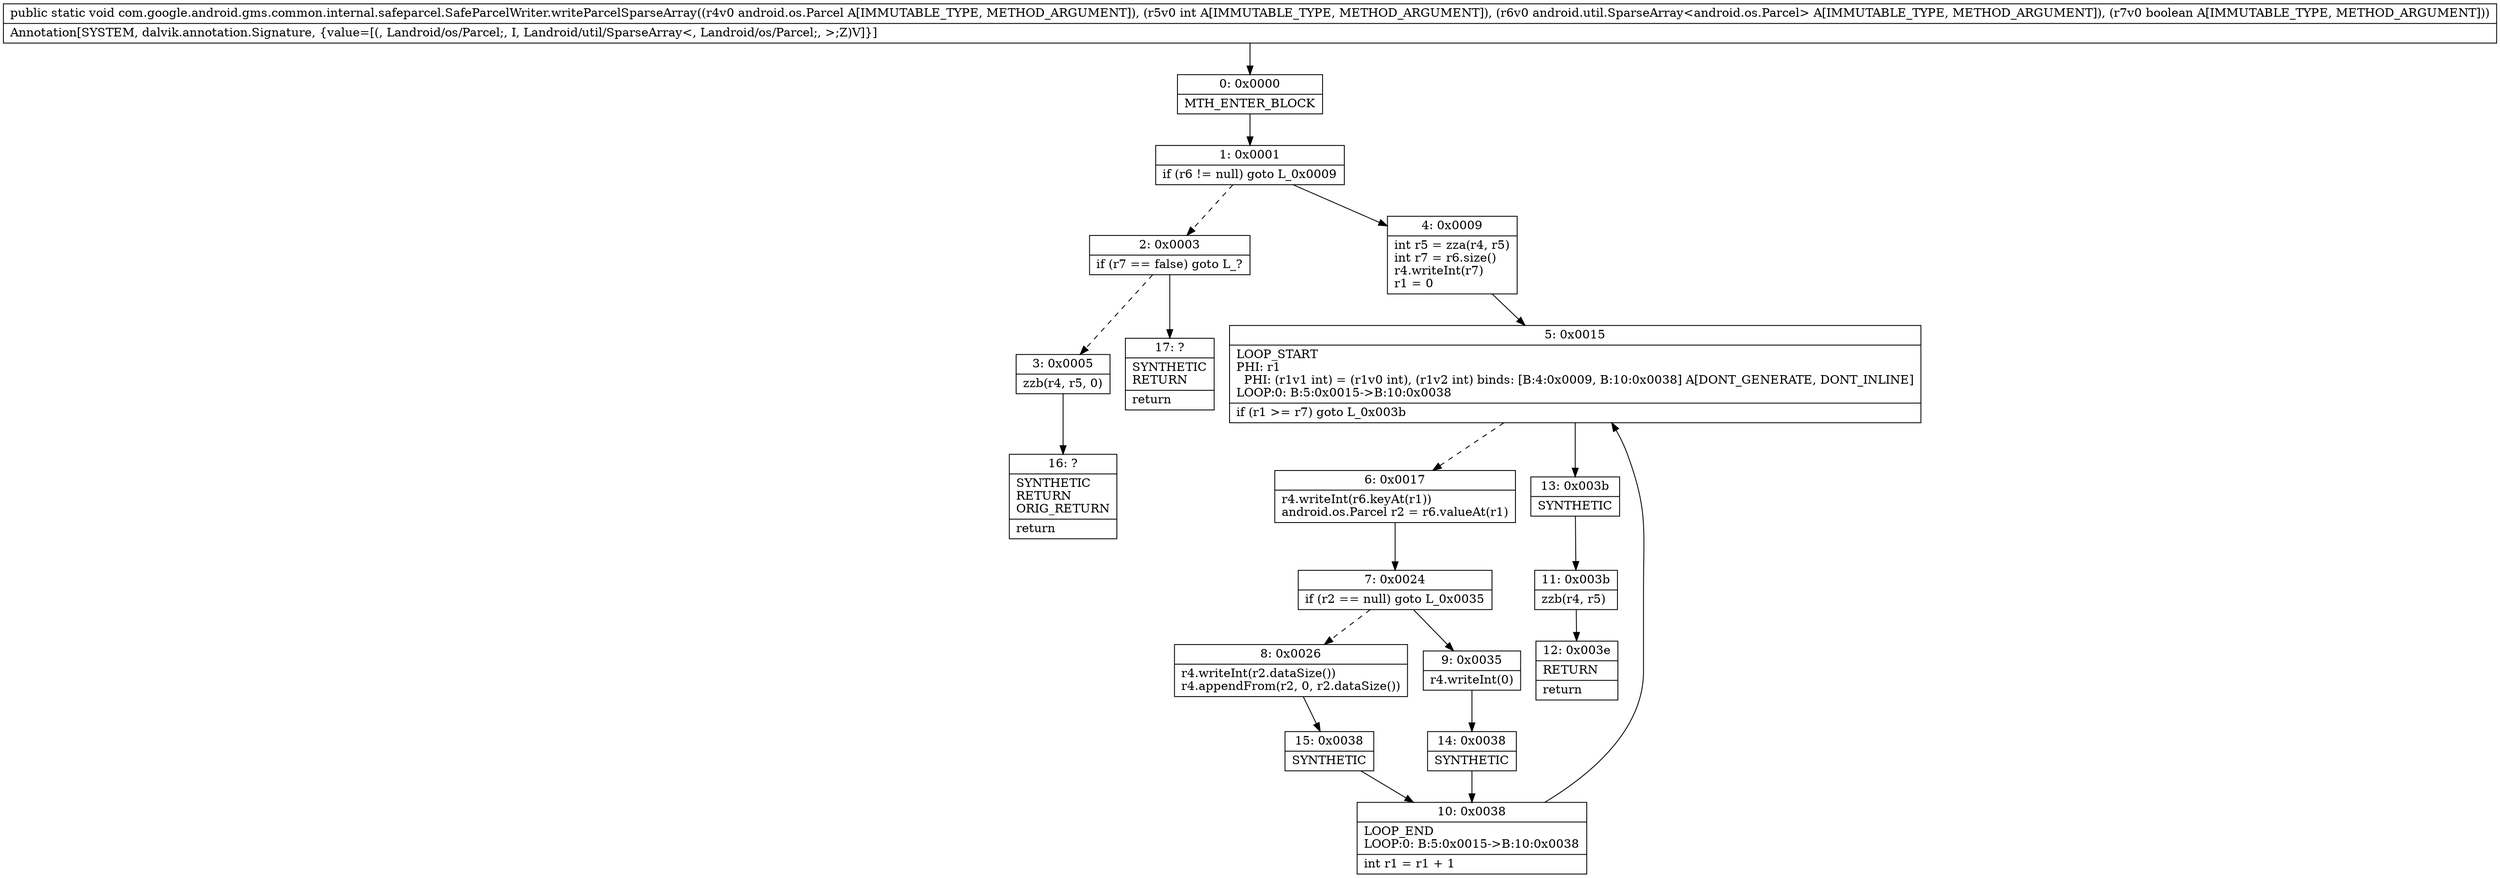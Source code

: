 digraph "CFG forcom.google.android.gms.common.internal.safeparcel.SafeParcelWriter.writeParcelSparseArray(Landroid\/os\/Parcel;ILandroid\/util\/SparseArray;Z)V" {
Node_0 [shape=record,label="{0\:\ 0x0000|MTH_ENTER_BLOCK\l}"];
Node_1 [shape=record,label="{1\:\ 0x0001|if (r6 != null) goto L_0x0009\l}"];
Node_2 [shape=record,label="{2\:\ 0x0003|if (r7 == false) goto L_?\l}"];
Node_3 [shape=record,label="{3\:\ 0x0005|zzb(r4, r5, 0)\l}"];
Node_4 [shape=record,label="{4\:\ 0x0009|int r5 = zza(r4, r5)\lint r7 = r6.size()\lr4.writeInt(r7)\lr1 = 0\l}"];
Node_5 [shape=record,label="{5\:\ 0x0015|LOOP_START\lPHI: r1 \l  PHI: (r1v1 int) = (r1v0 int), (r1v2 int) binds: [B:4:0x0009, B:10:0x0038] A[DONT_GENERATE, DONT_INLINE]\lLOOP:0: B:5:0x0015\-\>B:10:0x0038\l|if (r1 \>= r7) goto L_0x003b\l}"];
Node_6 [shape=record,label="{6\:\ 0x0017|r4.writeInt(r6.keyAt(r1))\landroid.os.Parcel r2 = r6.valueAt(r1)\l}"];
Node_7 [shape=record,label="{7\:\ 0x0024|if (r2 == null) goto L_0x0035\l}"];
Node_8 [shape=record,label="{8\:\ 0x0026|r4.writeInt(r2.dataSize())\lr4.appendFrom(r2, 0, r2.dataSize())\l}"];
Node_9 [shape=record,label="{9\:\ 0x0035|r4.writeInt(0)\l}"];
Node_10 [shape=record,label="{10\:\ 0x0038|LOOP_END\lLOOP:0: B:5:0x0015\-\>B:10:0x0038\l|int r1 = r1 + 1\l}"];
Node_11 [shape=record,label="{11\:\ 0x003b|zzb(r4, r5)\l}"];
Node_12 [shape=record,label="{12\:\ 0x003e|RETURN\l|return\l}"];
Node_13 [shape=record,label="{13\:\ 0x003b|SYNTHETIC\l}"];
Node_14 [shape=record,label="{14\:\ 0x0038|SYNTHETIC\l}"];
Node_15 [shape=record,label="{15\:\ 0x0038|SYNTHETIC\l}"];
Node_16 [shape=record,label="{16\:\ ?|SYNTHETIC\lRETURN\lORIG_RETURN\l|return\l}"];
Node_17 [shape=record,label="{17\:\ ?|SYNTHETIC\lRETURN\l|return\l}"];
MethodNode[shape=record,label="{public static void com.google.android.gms.common.internal.safeparcel.SafeParcelWriter.writeParcelSparseArray((r4v0 android.os.Parcel A[IMMUTABLE_TYPE, METHOD_ARGUMENT]), (r5v0 int A[IMMUTABLE_TYPE, METHOD_ARGUMENT]), (r6v0 android.util.SparseArray\<android.os.Parcel\> A[IMMUTABLE_TYPE, METHOD_ARGUMENT]), (r7v0 boolean A[IMMUTABLE_TYPE, METHOD_ARGUMENT]))  | Annotation[SYSTEM, dalvik.annotation.Signature, \{value=[(, Landroid\/os\/Parcel;, I, Landroid\/util\/SparseArray\<, Landroid\/os\/Parcel;, \>;Z)V]\}]\l}"];
MethodNode -> Node_0;
Node_0 -> Node_1;
Node_1 -> Node_2[style=dashed];
Node_1 -> Node_4;
Node_2 -> Node_3[style=dashed];
Node_2 -> Node_17;
Node_3 -> Node_16;
Node_4 -> Node_5;
Node_5 -> Node_6[style=dashed];
Node_5 -> Node_13;
Node_6 -> Node_7;
Node_7 -> Node_8[style=dashed];
Node_7 -> Node_9;
Node_8 -> Node_15;
Node_9 -> Node_14;
Node_10 -> Node_5;
Node_11 -> Node_12;
Node_13 -> Node_11;
Node_14 -> Node_10;
Node_15 -> Node_10;
}

